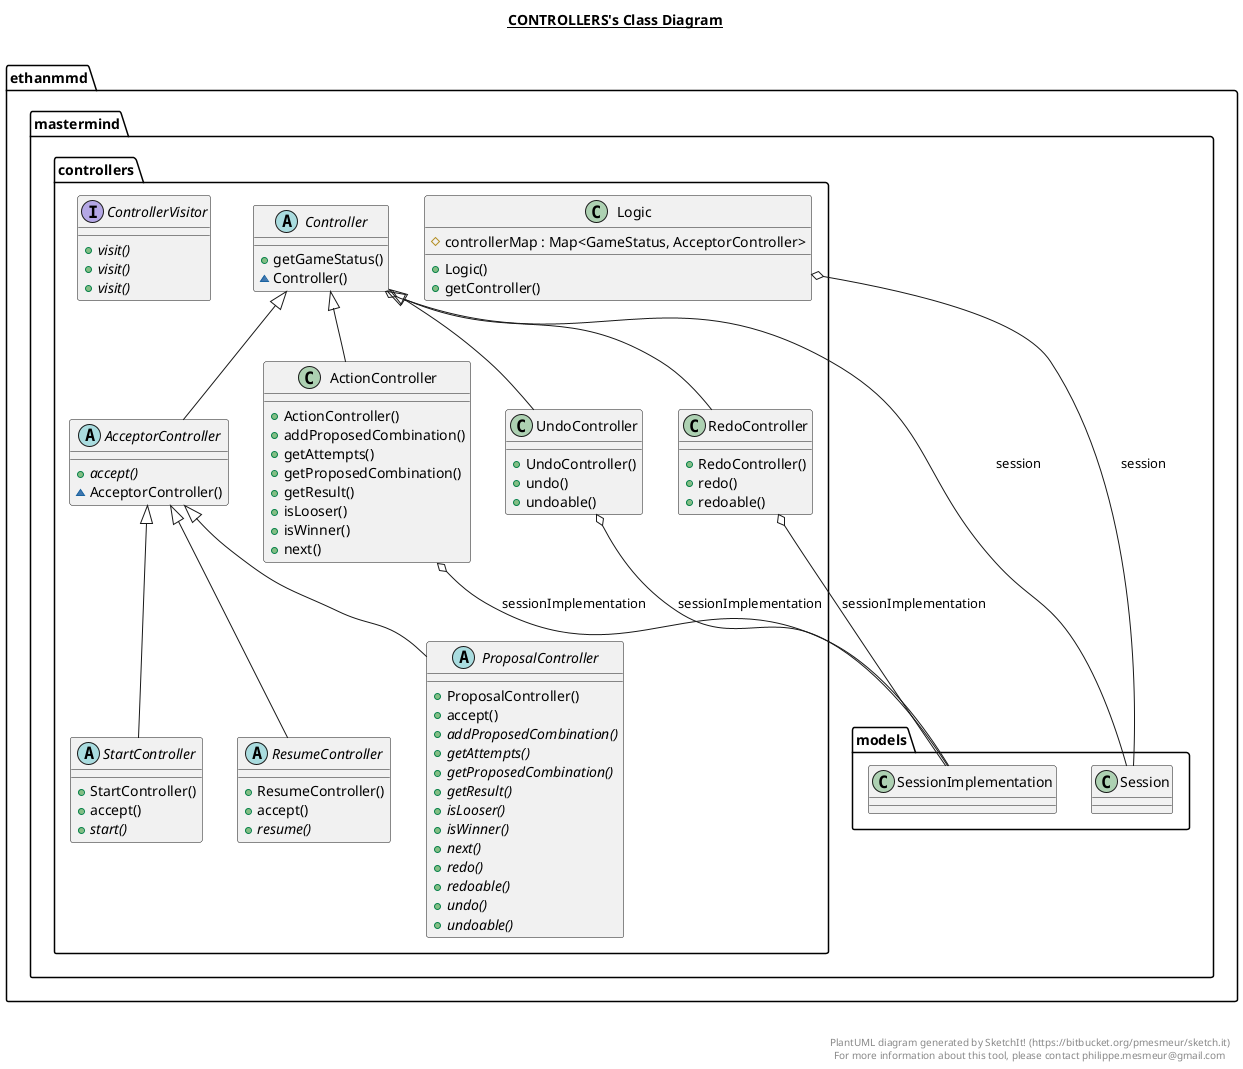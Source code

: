 @startuml

title __CONTROLLERS's Class Diagram__\n

  namespace ethanmmd.mastermind {
    namespace controllers {
      abstract class ethanmmd.mastermind.controllers.AcceptorController {
          {abstract} + accept()
          ~ AcceptorController()
      }

      class ethanmmd.mastermind.controllers.ActionController {
            + ActionController()
            + addProposedCombination()
            + getAttempts()
            + getProposedCombination()
            + getResult()
            + isLooser()
            + isWinner()
            + next()
        }
      abstract class ethanmmd.mastermind.controllers.Controller {
          + getGameStatus()
          ~ Controller()
      }

      class ethanmmd.mastermind.controllers.Logic {
                # controllerMap : Map<GameStatus, AcceptorController>
                + Logic()
                + getController()
            }

     interface ethanmmd.mastermind.controllers.ControllerVisitor {
         {abstract} + visit()
         {abstract} + visit()
         {abstract} + visit()
     }

     class ethanmmd.mastermind.controllers.UndoController {
               + UndoController()
               + undo()
               + undoable()
           }
       abstract class ethanmmd.mastermind.controllers.StartController {
                 + StartController()
                 + accept()
                 {abstract} + start()
             }
      abstract class ethanmmd.mastermind.controllers.ResumeController {
               + ResumeController()
               + accept()
               {abstract} + resume()
           }

     class ethanmmd.mastermind.controllers.RedoController {
         + RedoController()
         + redo()
         + redoable()
     }
      abstract class ethanmmd.mastermind.controllers.ProposalController {
               + ProposalController()
               + accept()
               {abstract} + addProposedCombination()
               {abstract} + getAttempts()
               {abstract} + getProposedCombination()
               {abstract} + getResult()
               {abstract} + isLooser()
               {abstract} + isWinner()
               {abstract} + next()
               {abstract} + redo()
               {abstract} + redoable()
               {abstract} + undo()
               {abstract} + undoable()
        }
    }
  }

  ethanmmd.mastermind.controllers.AcceptorController -up-|> ethanmmd.mastermind.controllers.Controller
  ethanmmd.mastermind.controllers.ActionController -up-|> ethanmmd.mastermind.controllers.Controller
  ethanmmd.mastermind.controllers.ActionController o-- ethanmmd.mastermind.models.SessionImplementation : sessionImplementation
  ethanmmd.mastermind.controllers.Controller o-- ethanmmd.mastermind.models.Session : session
  ethanmmd.mastermind.controllers.Logic o-- ethanmmd.mastermind.models.Session : session
  ethanmmd.mastermind.controllers.ProposalController -up-|> ethanmmd.mastermind.controllers.AcceptorController
  ethanmmd.mastermind.controllers.RedoController -up-|> ethanmmd.mastermind.controllers.Controller
  ethanmmd.mastermind.controllers.RedoController o-- ethanmmd.mastermind.models.SessionImplementation : sessionImplementation
  ethanmmd.mastermind.controllers.ResumeController -up-|> ethanmmd.mastermind.controllers.AcceptorController
  ethanmmd.mastermind.controllers.StartController -up-|> ethanmmd.mastermind.controllers.AcceptorController
  ethanmmd.mastermind.controllers.UndoController -up-|> ethanmmd.mastermind.controllers.Controller
  ethanmmd.mastermind.controllers.UndoController o-- ethanmmd.mastermind.models.SessionImplementation : sessionImplementation


right footer


PlantUML diagram generated by SketchIt! (https://bitbucket.org/pmesmeur/sketch.it)
For more information about this tool, please contact philippe.mesmeur@gmail.com
endfooter

@enduml
